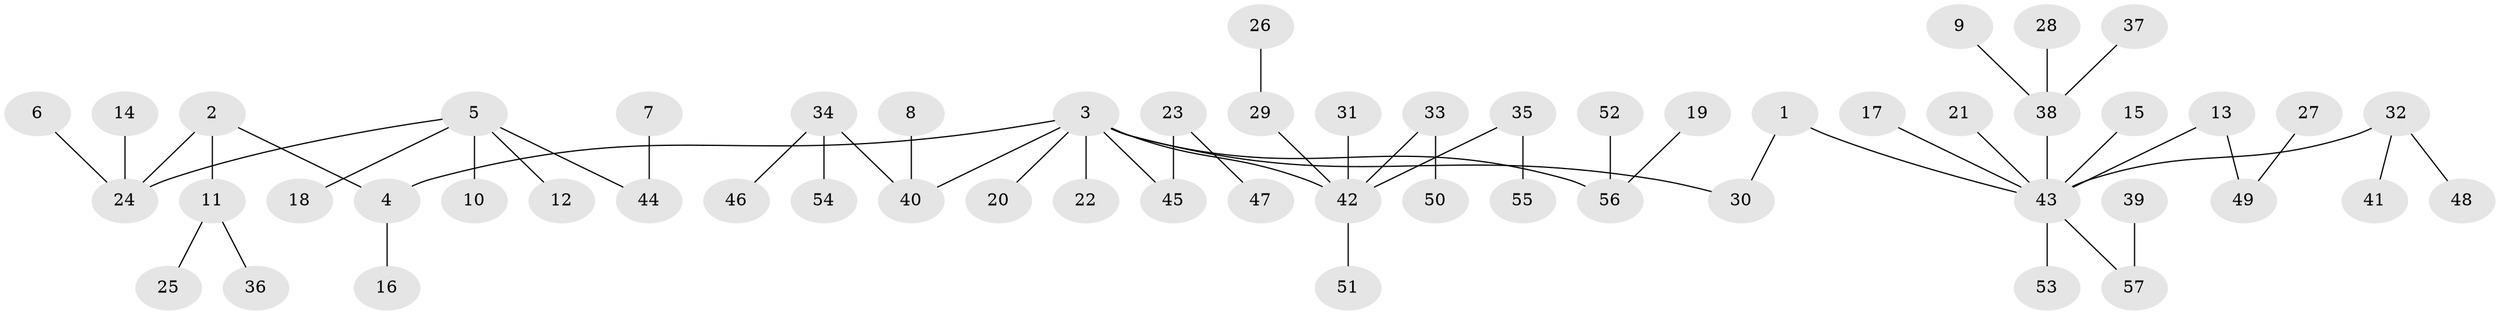 // original degree distribution, {4: 0.07894736842105263, 6: 0.008771929824561403, 8: 0.008771929824561403, 3: 0.14912280701754385, 2: 0.21929824561403508, 5: 0.017543859649122806, 7: 0.008771929824561403, 1: 0.5087719298245614}
// Generated by graph-tools (version 1.1) at 2025/26/03/09/25 03:26:31]
// undirected, 57 vertices, 56 edges
graph export_dot {
graph [start="1"]
  node [color=gray90,style=filled];
  1;
  2;
  3;
  4;
  5;
  6;
  7;
  8;
  9;
  10;
  11;
  12;
  13;
  14;
  15;
  16;
  17;
  18;
  19;
  20;
  21;
  22;
  23;
  24;
  25;
  26;
  27;
  28;
  29;
  30;
  31;
  32;
  33;
  34;
  35;
  36;
  37;
  38;
  39;
  40;
  41;
  42;
  43;
  44;
  45;
  46;
  47;
  48;
  49;
  50;
  51;
  52;
  53;
  54;
  55;
  56;
  57;
  1 -- 30 [weight=1.0];
  1 -- 43 [weight=1.0];
  2 -- 4 [weight=1.0];
  2 -- 11 [weight=1.0];
  2 -- 24 [weight=1.0];
  3 -- 4 [weight=1.0];
  3 -- 20 [weight=1.0];
  3 -- 22 [weight=1.0];
  3 -- 30 [weight=1.0];
  3 -- 40 [weight=1.0];
  3 -- 42 [weight=1.0];
  3 -- 45 [weight=1.0];
  3 -- 56 [weight=1.0];
  4 -- 16 [weight=1.0];
  5 -- 10 [weight=1.0];
  5 -- 12 [weight=1.0];
  5 -- 18 [weight=1.0];
  5 -- 24 [weight=1.0];
  5 -- 44 [weight=1.0];
  6 -- 24 [weight=1.0];
  7 -- 44 [weight=1.0];
  8 -- 40 [weight=1.0];
  9 -- 38 [weight=1.0];
  11 -- 25 [weight=1.0];
  11 -- 36 [weight=1.0];
  13 -- 43 [weight=1.0];
  13 -- 49 [weight=1.0];
  14 -- 24 [weight=1.0];
  15 -- 43 [weight=1.0];
  17 -- 43 [weight=1.0];
  19 -- 56 [weight=1.0];
  21 -- 43 [weight=1.0];
  23 -- 45 [weight=1.0];
  23 -- 47 [weight=1.0];
  26 -- 29 [weight=1.0];
  27 -- 49 [weight=1.0];
  28 -- 38 [weight=1.0];
  29 -- 42 [weight=1.0];
  31 -- 42 [weight=1.0];
  32 -- 41 [weight=1.0];
  32 -- 43 [weight=1.0];
  32 -- 48 [weight=1.0];
  33 -- 42 [weight=1.0];
  33 -- 50 [weight=1.0];
  34 -- 40 [weight=1.0];
  34 -- 46 [weight=1.0];
  34 -- 54 [weight=1.0];
  35 -- 42 [weight=1.0];
  35 -- 55 [weight=1.0];
  37 -- 38 [weight=1.0];
  38 -- 43 [weight=1.0];
  39 -- 57 [weight=1.0];
  42 -- 51 [weight=1.0];
  43 -- 53 [weight=1.0];
  43 -- 57 [weight=1.0];
  52 -- 56 [weight=1.0];
}
